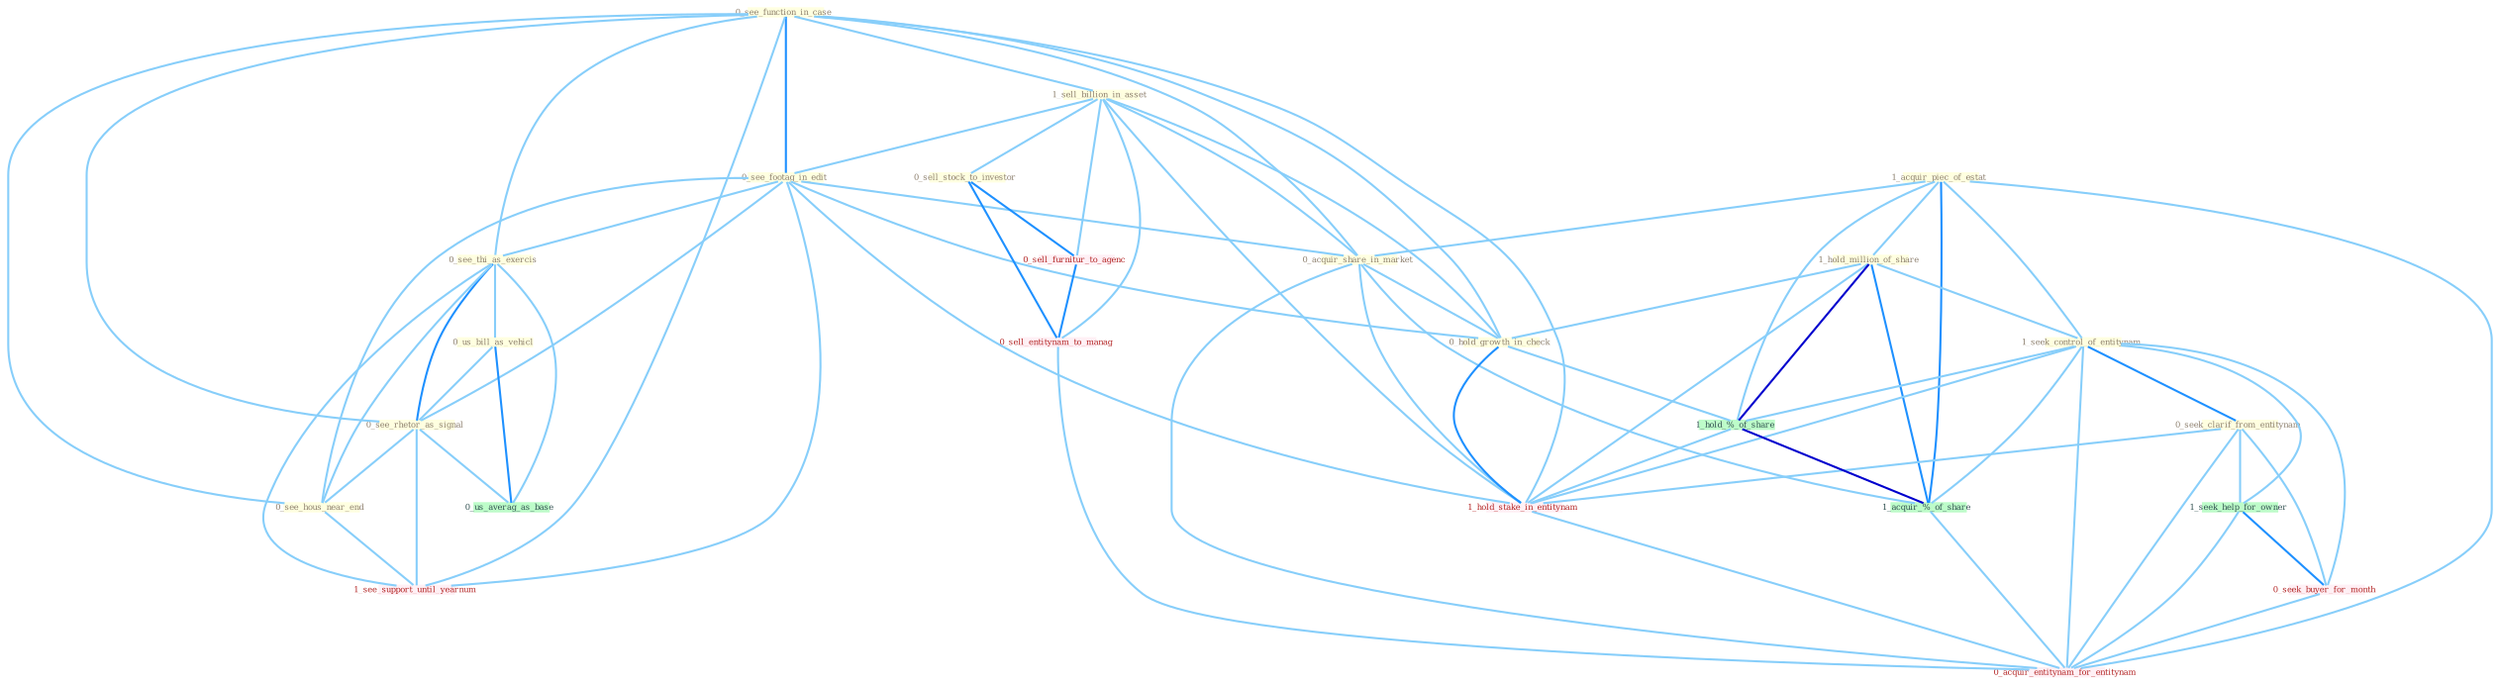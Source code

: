 Graph G{ 
    node
    [shape=polygon,style=filled,width=.5,height=.06,color="#BDFCC9",fixedsize=true,fontsize=4,
    fontcolor="#2f4f4f"];
    {node
    [color="#ffffe0", fontcolor="#8b7d6b"] "0_see_function_in_case " "1_sell_billion_in_asset " "1_acquir_piec_of_estat " "1_hold_million_of_share " "1_seek_control_of_entitynam " "0_see_footag_in_edit " "0_see_thi_as_exercis " "0_sell_stock_to_investor " "0_acquir_share_in_market " "0_us_bill_as_vehicl " "0_see_rhetor_as_signal " "0_hold_growth_in_check " "0_see_hous_near_end " "0_seek_clarif_from_entitynam "}
{node [color="#fff0f5", fontcolor="#b22222"] "1_hold_stake_in_entitynam " "0_seek_buyer_for_month " "1_see_support_until_yearnum " "0_sell_furnitur_to_agenc " "0_sell_entitynam_to_manag " "0_acquir_entitynam_for_entitynam "}
edge [color="#B0E2FF"];

	"0_see_function_in_case " -- "1_sell_billion_in_asset " [w="1", color="#87cefa" ];
	"0_see_function_in_case " -- "0_see_footag_in_edit " [w="2", color="#1e90ff" , len=0.8];
	"0_see_function_in_case " -- "0_see_thi_as_exercis " [w="1", color="#87cefa" ];
	"0_see_function_in_case " -- "0_acquir_share_in_market " [w="1", color="#87cefa" ];
	"0_see_function_in_case " -- "0_see_rhetor_as_signal " [w="1", color="#87cefa" ];
	"0_see_function_in_case " -- "0_hold_growth_in_check " [w="1", color="#87cefa" ];
	"0_see_function_in_case " -- "0_see_hous_near_end " [w="1", color="#87cefa" ];
	"0_see_function_in_case " -- "1_hold_stake_in_entitynam " [w="1", color="#87cefa" ];
	"0_see_function_in_case " -- "1_see_support_until_yearnum " [w="1", color="#87cefa" ];
	"1_sell_billion_in_asset " -- "0_see_footag_in_edit " [w="1", color="#87cefa" ];
	"1_sell_billion_in_asset " -- "0_sell_stock_to_investor " [w="1", color="#87cefa" ];
	"1_sell_billion_in_asset " -- "0_acquir_share_in_market " [w="1", color="#87cefa" ];
	"1_sell_billion_in_asset " -- "0_hold_growth_in_check " [w="1", color="#87cefa" ];
	"1_sell_billion_in_asset " -- "1_hold_stake_in_entitynam " [w="1", color="#87cefa" ];
	"1_sell_billion_in_asset " -- "0_sell_furnitur_to_agenc " [w="1", color="#87cefa" ];
	"1_sell_billion_in_asset " -- "0_sell_entitynam_to_manag " [w="1", color="#87cefa" ];
	"1_acquir_piec_of_estat " -- "1_hold_million_of_share " [w="1", color="#87cefa" ];
	"1_acquir_piec_of_estat " -- "1_seek_control_of_entitynam " [w="1", color="#87cefa" ];
	"1_acquir_piec_of_estat " -- "0_acquir_share_in_market " [w="1", color="#87cefa" ];
	"1_acquir_piec_of_estat " -- "1_hold_%_of_share " [w="1", color="#87cefa" ];
	"1_acquir_piec_of_estat " -- "1_acquir_%_of_share " [w="2", color="#1e90ff" , len=0.8];
	"1_acquir_piec_of_estat " -- "0_acquir_entitynam_for_entitynam " [w="1", color="#87cefa" ];
	"1_hold_million_of_share " -- "1_seek_control_of_entitynam " [w="1", color="#87cefa" ];
	"1_hold_million_of_share " -- "0_hold_growth_in_check " [w="1", color="#87cefa" ];
	"1_hold_million_of_share " -- "1_hold_%_of_share " [w="3", color="#0000cd" , len=0.6];
	"1_hold_million_of_share " -- "1_hold_stake_in_entitynam " [w="1", color="#87cefa" ];
	"1_hold_million_of_share " -- "1_acquir_%_of_share " [w="2", color="#1e90ff" , len=0.8];
	"1_seek_control_of_entitynam " -- "0_seek_clarif_from_entitynam " [w="2", color="#1e90ff" , len=0.8];
	"1_seek_control_of_entitynam " -- "1_hold_%_of_share " [w="1", color="#87cefa" ];
	"1_seek_control_of_entitynam " -- "1_hold_stake_in_entitynam " [w="1", color="#87cefa" ];
	"1_seek_control_of_entitynam " -- "1_seek_help_for_owner " [w="1", color="#87cefa" ];
	"1_seek_control_of_entitynam " -- "0_seek_buyer_for_month " [w="1", color="#87cefa" ];
	"1_seek_control_of_entitynam " -- "1_acquir_%_of_share " [w="1", color="#87cefa" ];
	"1_seek_control_of_entitynam " -- "0_acquir_entitynam_for_entitynam " [w="1", color="#87cefa" ];
	"0_see_footag_in_edit " -- "0_see_thi_as_exercis " [w="1", color="#87cefa" ];
	"0_see_footag_in_edit " -- "0_acquir_share_in_market " [w="1", color="#87cefa" ];
	"0_see_footag_in_edit " -- "0_see_rhetor_as_signal " [w="1", color="#87cefa" ];
	"0_see_footag_in_edit " -- "0_hold_growth_in_check " [w="1", color="#87cefa" ];
	"0_see_footag_in_edit " -- "0_see_hous_near_end " [w="1", color="#87cefa" ];
	"0_see_footag_in_edit " -- "1_hold_stake_in_entitynam " [w="1", color="#87cefa" ];
	"0_see_footag_in_edit " -- "1_see_support_until_yearnum " [w="1", color="#87cefa" ];
	"0_see_thi_as_exercis " -- "0_us_bill_as_vehicl " [w="1", color="#87cefa" ];
	"0_see_thi_as_exercis " -- "0_see_rhetor_as_signal " [w="2", color="#1e90ff" , len=0.8];
	"0_see_thi_as_exercis " -- "0_see_hous_near_end " [w="1", color="#87cefa" ];
	"0_see_thi_as_exercis " -- "1_see_support_until_yearnum " [w="1", color="#87cefa" ];
	"0_see_thi_as_exercis " -- "0_us_averag_as_base " [w="1", color="#87cefa" ];
	"0_sell_stock_to_investor " -- "0_sell_furnitur_to_agenc " [w="2", color="#1e90ff" , len=0.8];
	"0_sell_stock_to_investor " -- "0_sell_entitynam_to_manag " [w="2", color="#1e90ff" , len=0.8];
	"0_acquir_share_in_market " -- "0_hold_growth_in_check " [w="1", color="#87cefa" ];
	"0_acquir_share_in_market " -- "1_hold_stake_in_entitynam " [w="1", color="#87cefa" ];
	"0_acquir_share_in_market " -- "1_acquir_%_of_share " [w="1", color="#87cefa" ];
	"0_acquir_share_in_market " -- "0_acquir_entitynam_for_entitynam " [w="1", color="#87cefa" ];
	"0_us_bill_as_vehicl " -- "0_see_rhetor_as_signal " [w="1", color="#87cefa" ];
	"0_us_bill_as_vehicl " -- "0_us_averag_as_base " [w="2", color="#1e90ff" , len=0.8];
	"0_see_rhetor_as_signal " -- "0_see_hous_near_end " [w="1", color="#87cefa" ];
	"0_see_rhetor_as_signal " -- "1_see_support_until_yearnum " [w="1", color="#87cefa" ];
	"0_see_rhetor_as_signal " -- "0_us_averag_as_base " [w="1", color="#87cefa" ];
	"0_hold_growth_in_check " -- "1_hold_%_of_share " [w="1", color="#87cefa" ];
	"0_hold_growth_in_check " -- "1_hold_stake_in_entitynam " [w="2", color="#1e90ff" , len=0.8];
	"0_see_hous_near_end " -- "1_see_support_until_yearnum " [w="1", color="#87cefa" ];
	"0_seek_clarif_from_entitynam " -- "1_hold_stake_in_entitynam " [w="1", color="#87cefa" ];
	"0_seek_clarif_from_entitynam " -- "1_seek_help_for_owner " [w="1", color="#87cefa" ];
	"0_seek_clarif_from_entitynam " -- "0_seek_buyer_for_month " [w="1", color="#87cefa" ];
	"0_seek_clarif_from_entitynam " -- "0_acquir_entitynam_for_entitynam " [w="1", color="#87cefa" ];
	"1_hold_%_of_share " -- "1_hold_stake_in_entitynam " [w="1", color="#87cefa" ];
	"1_hold_%_of_share " -- "1_acquir_%_of_share " [w="3", color="#0000cd" , len=0.6];
	"1_hold_stake_in_entitynam " -- "0_acquir_entitynam_for_entitynam " [w="1", color="#87cefa" ];
	"1_seek_help_for_owner " -- "0_seek_buyer_for_month " [w="2", color="#1e90ff" , len=0.8];
	"1_seek_help_for_owner " -- "0_acquir_entitynam_for_entitynam " [w="1", color="#87cefa" ];
	"0_seek_buyer_for_month " -- "0_acquir_entitynam_for_entitynam " [w="1", color="#87cefa" ];
	"1_acquir_%_of_share " -- "0_acquir_entitynam_for_entitynam " [w="1", color="#87cefa" ];
	"0_sell_furnitur_to_agenc " -- "0_sell_entitynam_to_manag " [w="2", color="#1e90ff" , len=0.8];
	"0_sell_entitynam_to_manag " -- "0_acquir_entitynam_for_entitynam " [w="1", color="#87cefa" ];
}